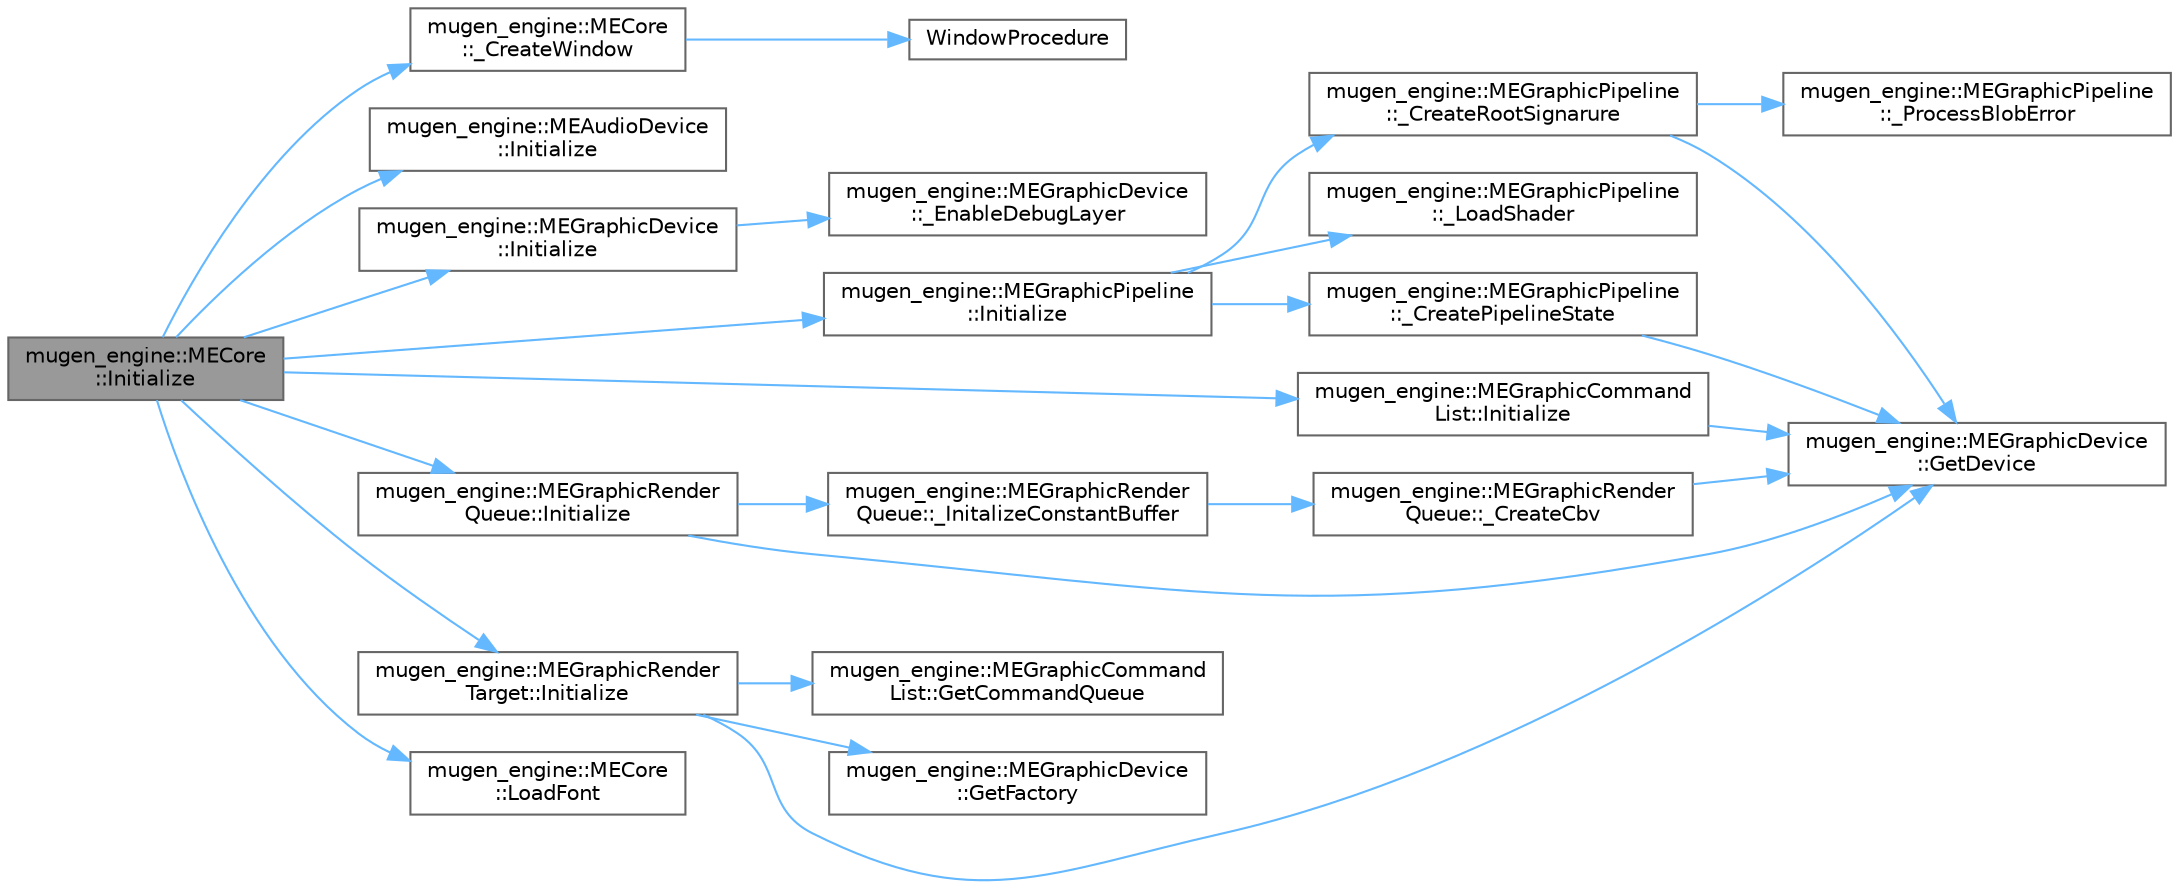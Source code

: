 digraph "mugen_engine::MECore::Initialize"
{
 // LATEX_PDF_SIZE
  bgcolor="transparent";
  edge [fontname=Helvetica,fontsize=10,labelfontname=Helvetica,labelfontsize=10];
  node [fontname=Helvetica,fontsize=10,shape=box,height=0.2,width=0.4];
  rankdir="LR";
  Node1 [id="Node000001",label="mugen_engine::MECore\l::Initialize",height=0.2,width=0.4,color="gray40", fillcolor="grey60", style="filled", fontcolor="black",tooltip="最初に必ず呼び出す初期化処理"];
  Node1 -> Node2 [id="edge25_Node000001_Node000002",color="steelblue1",style="solid",tooltip=" "];
  Node2 [id="Node000002",label="mugen_engine::MECore\l::_CreateWindow",height=0.2,width=0.4,color="grey40", fillcolor="white", style="filled",URL="$classmugen__engine_1_1_m_e_core.html#ab0e66e76c01786fc7b4283c10e659a52",tooltip="ウィンドウの作成"];
  Node2 -> Node3 [id="edge26_Node000002_Node000003",color="steelblue1",style="solid",tooltip=" "];
  Node3 [id="Node000003",label="WindowProcedure",height=0.2,width=0.4,color="grey40", fillcolor="white", style="filled",URL="$_core_8cpp.html#ab41a5745bc23c47844f0bd8be16ab464",tooltip="ウィンドウプロシージャ"];
  Node1 -> Node4 [id="edge27_Node000001_Node000004",color="steelblue1",style="solid",tooltip=" "];
  Node4 [id="Node000004",label="mugen_engine::MEAudioDevice\l::Initialize",height=0.2,width=0.4,color="grey40", fillcolor="white", style="filled",URL="$classmugen__engine_1_1_m_e_audio_device.html#a5995b7931e79673f927dba8ef7cdf4d4",tooltip="初期化"];
  Node1 -> Node5 [id="edge28_Node000001_Node000005",color="steelblue1",style="solid",tooltip=" "];
  Node5 [id="Node000005",label="mugen_engine::MEGraphicDevice\l::Initialize",height=0.2,width=0.4,color="grey40", fillcolor="white", style="filled",URL="$classmugen__engine_1_1_m_e_graphic_device.html#a474caa37051bbe08f07aa8ca0e319bdb",tooltip="最初に必ず呼ばれる初期化処理"];
  Node5 -> Node6 [id="edge29_Node000005_Node000006",color="steelblue1",style="solid",tooltip=" "];
  Node6 [id="Node000006",label="mugen_engine::MEGraphicDevice\l::_EnableDebugLayer",height=0.2,width=0.4,color="grey40", fillcolor="white", style="filled",URL="$classmugen__engine_1_1_m_e_graphic_device.html#a74a4671e5b24b4fbfb56f9e85812fad6",tooltip="デバッグレイヤーの有効化"];
  Node1 -> Node7 [id="edge30_Node000001_Node000007",color="steelblue1",style="solid",tooltip=" "];
  Node7 [id="Node000007",label="mugen_engine::MEGraphicCommand\lList::Initialize",height=0.2,width=0.4,color="grey40", fillcolor="white", style="filled",URL="$classmugen__engine_1_1_m_e_graphic_command_list.html#a935dcfea53ae69c69f732e40eb04d0da",tooltip="初期化"];
  Node7 -> Node8 [id="edge31_Node000007_Node000008",color="steelblue1",style="solid",tooltip=" "];
  Node8 [id="Node000008",label="mugen_engine::MEGraphicDevice\l::GetDevice",height=0.2,width=0.4,color="grey40", fillcolor="white", style="filled",URL="$classmugen__engine_1_1_m_e_graphic_device.html#a1b80c568c2b2708835c532d31a748b25",tooltip="デバイスの生ポインタを取得"];
  Node1 -> Node9 [id="edge32_Node000001_Node000009",color="steelblue1",style="solid",tooltip=" "];
  Node9 [id="Node000009",label="mugen_engine::MEGraphicPipeline\l::Initialize",height=0.2,width=0.4,color="grey40", fillcolor="white", style="filled",URL="$classmugen__engine_1_1_m_e_graphic_pipeline.html#ac921b3426c1ae880bb12ea67de2154ae",tooltip="初期化"];
  Node9 -> Node10 [id="edge33_Node000009_Node000010",color="steelblue1",style="solid",tooltip=" "];
  Node10 [id="Node000010",label="mugen_engine::MEGraphicPipeline\l::_CreatePipelineState",height=0.2,width=0.4,color="grey40", fillcolor="white", style="filled",URL="$classmugen__engine_1_1_m_e_graphic_pipeline.html#abc127052ba3e90b694b7c4d40d034225",tooltip="パイプラインステートの作成"];
  Node10 -> Node8 [id="edge34_Node000010_Node000008",color="steelblue1",style="solid",tooltip=" "];
  Node9 -> Node11 [id="edge35_Node000009_Node000011",color="steelblue1",style="solid",tooltip=" "];
  Node11 [id="Node000011",label="mugen_engine::MEGraphicPipeline\l::_CreateRootSignarure",height=0.2,width=0.4,color="grey40", fillcolor="white", style="filled",URL="$classmugen__engine_1_1_m_e_graphic_pipeline.html#a72202b58cf14a895104ffdb0aae5f5a3",tooltip="ルートシグネチャの作成"];
  Node11 -> Node12 [id="edge36_Node000011_Node000012",color="steelblue1",style="solid",tooltip=" "];
  Node12 [id="Node000012",label="mugen_engine::MEGraphicPipeline\l::_ProcessBlobError",height=0.2,width=0.4,color="grey40", fillcolor="white", style="filled",URL="$classmugen__engine_1_1_m_e_graphic_pipeline.html#a58bb08857eed4bb938bd032c8f1584d3",tooltip="バイトコード周りのエラー処理"];
  Node11 -> Node8 [id="edge37_Node000011_Node000008",color="steelblue1",style="solid",tooltip=" "];
  Node9 -> Node13 [id="edge38_Node000009_Node000013",color="steelblue1",style="solid",tooltip=" "];
  Node13 [id="Node000013",label="mugen_engine::MEGraphicPipeline\l::_LoadShader",height=0.2,width=0.4,color="grey40", fillcolor="white", style="filled",URL="$classmugen__engine_1_1_m_e_graphic_pipeline.html#a2b820883c37d62c06cef397de3704292",tooltip="シェーダーの読み込み"];
  Node1 -> Node14 [id="edge39_Node000001_Node000014",color="steelblue1",style="solid",tooltip=" "];
  Node14 [id="Node000014",label="mugen_engine::MEGraphicRender\lTarget::Initialize",height=0.2,width=0.4,color="grey40", fillcolor="white", style="filled",URL="$classmugen__engine_1_1_m_e_graphic_render_target.html#a5d2d2e522feacbbe565d9c38aa8b229b",tooltip="初期化"];
  Node14 -> Node15 [id="edge40_Node000014_Node000015",color="steelblue1",style="solid",tooltip=" "];
  Node15 [id="Node000015",label="mugen_engine::MEGraphicCommand\lList::GetCommandQueue",height=0.2,width=0.4,color="grey40", fillcolor="white", style="filled",URL="$classmugen__engine_1_1_m_e_graphic_command_list.html#aaff754f77faa1422294f88812c5fff86",tooltip="コマンドキューの生ポインタを取得"];
  Node14 -> Node8 [id="edge41_Node000014_Node000008",color="steelblue1",style="solid",tooltip=" "];
  Node14 -> Node16 [id="edge42_Node000014_Node000016",color="steelblue1",style="solid",tooltip=" "];
  Node16 [id="Node000016",label="mugen_engine::MEGraphicDevice\l::GetFactory",height=0.2,width=0.4,color="grey40", fillcolor="white", style="filled",URL="$classmugen__engine_1_1_m_e_graphic_device.html#a4e58f27436b87b8c4429ede419217767",tooltip="ファクトリの生ポインタを取得"];
  Node1 -> Node17 [id="edge43_Node000001_Node000017",color="steelblue1",style="solid",tooltip=" "];
  Node17 [id="Node000017",label="mugen_engine::MEGraphicRender\lQueue::Initialize",height=0.2,width=0.4,color="grey40", fillcolor="white", style="filled",URL="$classmugen__engine_1_1_m_e_graphic_render_queue.html#a94c9e4b10ad9f04f87a517f85d868bfa",tooltip="初期化"];
  Node17 -> Node18 [id="edge44_Node000017_Node000018",color="steelblue1",style="solid",tooltip=" "];
  Node18 [id="Node000018",label="mugen_engine::MEGraphicRender\lQueue::_InitalizeConstantBuffer",height=0.2,width=0.4,color="grey40", fillcolor="white", style="filled",URL="$classmugen__engine_1_1_m_e_graphic_render_queue.html#a748be9c665e157b955a496e76d0a5605",tooltip="定数バッファを確保する"];
  Node18 -> Node19 [id="edge45_Node000018_Node000019",color="steelblue1",style="solid",tooltip=" "];
  Node19 [id="Node000019",label="mugen_engine::MEGraphicRender\lQueue::_CreateCbv",height=0.2,width=0.4,color="grey40", fillcolor="white", style="filled",URL="$classmugen__engine_1_1_m_e_graphic_render_queue.html#aa8f4c7c01cbe1621c331f6232dd48121",tooltip="指定したインデックスにCBVを構築する"];
  Node19 -> Node8 [id="edge46_Node000019_Node000008",color="steelblue1",style="solid",tooltip=" "];
  Node17 -> Node8 [id="edge47_Node000017_Node000008",color="steelblue1",style="solid",tooltip=" "];
  Node1 -> Node20 [id="edge48_Node000001_Node000020",color="steelblue1",style="solid",tooltip=" "];
  Node20 [id="Node000020",label="mugen_engine::MECore\l::LoadFont",height=0.2,width=0.4,color="grey40", fillcolor="white", style="filled",URL="$classmugen__engine_1_1_m_e_core.html#ae5d3d45ea3e9eef54403115f0b916b31",tooltip="フォントを読み込む"];
}
